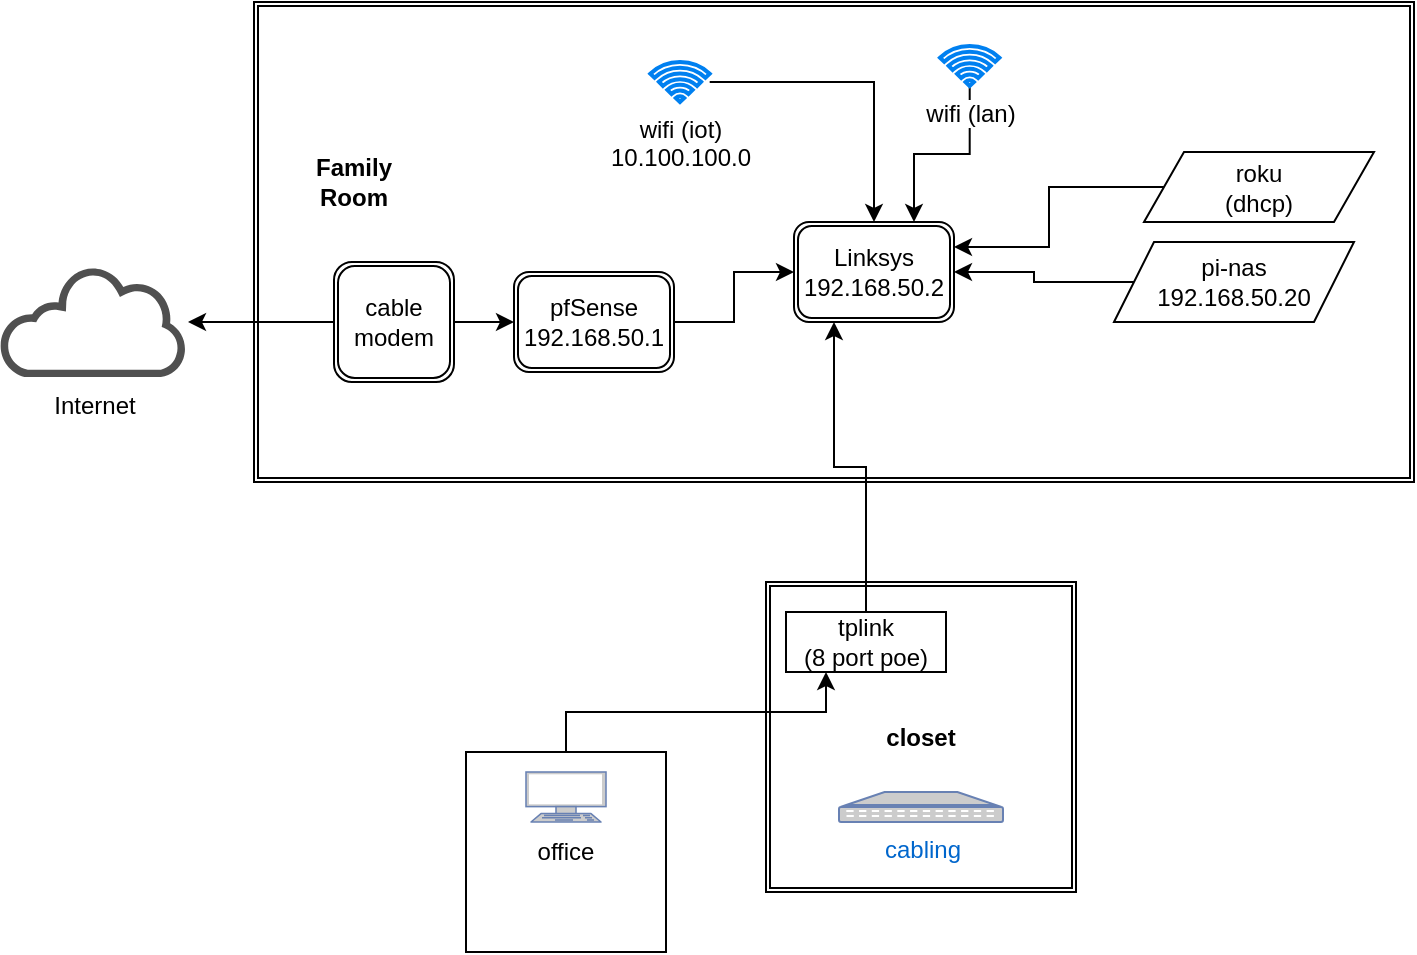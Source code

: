 <mxfile version="13.6.9" type="github" pages="2">
  <diagram id="ifPVkkNWPCx1PBxa3f1W" name="current">
    <mxGraphModel dx="946" dy="646" grid="1" gridSize="10" guides="1" tooltips="1" connect="1" arrows="1" fold="1" page="1" pageScale="1" pageWidth="850" pageHeight="1100" math="0" shadow="0">
      <root>
        <mxCell id="0" />
        <mxCell id="1" parent="0" />
        <mxCell id="FUUc-pOVJsnHqT-475pJ-2" value="" style="shape=ext;double=1;rounded=0;whiteSpace=wrap;html=1;align=left;" vertex="1" parent="1">
          <mxGeometry x="167" y="70" width="580" height="240" as="geometry" />
        </mxCell>
        <mxCell id="aL_iIcGIK7Afld9mCZSJ-18" value="&lt;b&gt;closet&lt;/b&gt;" style="shape=ext;double=1;whiteSpace=wrap;html=1;aspect=fixed;" parent="1" vertex="1">
          <mxGeometry x="423" y="360" width="155" height="155" as="geometry" />
        </mxCell>
        <mxCell id="aL_iIcGIK7Afld9mCZSJ-4" style="edgeStyle=orthogonalEdgeStyle;rounded=0;orthogonalLoop=1;jettySize=auto;html=1;entryX=0;entryY=0.5;entryDx=0;entryDy=0;verticalAlign=middle;" parent="1" source="aL_iIcGIK7Afld9mCZSJ-2" target="aL_iIcGIK7Afld9mCZSJ-5" edge="1">
          <mxGeometry relative="1" as="geometry">
            <mxPoint x="207" y="300" as="targetPoint" />
          </mxGeometry>
        </mxCell>
        <mxCell id="FUUc-pOVJsnHqT-475pJ-8" style="edgeStyle=orthogonalEdgeStyle;rounded=0;orthogonalLoop=1;jettySize=auto;html=1;" edge="1" parent="1" source="aL_iIcGIK7Afld9mCZSJ-2" target="FUUc-pOVJsnHqT-475pJ-6">
          <mxGeometry relative="1" as="geometry">
            <Array as="points">
              <mxPoint x="150" y="230" />
            </Array>
          </mxGeometry>
        </mxCell>
        <mxCell id="aL_iIcGIK7Afld9mCZSJ-2" value="cable&lt;br&gt;modem" style="shape=ext;double=1;rounded=1;whiteSpace=wrap;html=1;" parent="1" vertex="1">
          <mxGeometry x="207" y="200" width="60" height="60" as="geometry" />
        </mxCell>
        <mxCell id="aL_iIcGIK7Afld9mCZSJ-10" style="edgeStyle=orthogonalEdgeStyle;rounded=0;orthogonalLoop=1;jettySize=auto;html=1;entryX=0;entryY=0.5;entryDx=0;entryDy=0;" parent="1" source="aL_iIcGIK7Afld9mCZSJ-5" target="aL_iIcGIK7Afld9mCZSJ-6" edge="1">
          <mxGeometry relative="1" as="geometry" />
        </mxCell>
        <mxCell id="aL_iIcGIK7Afld9mCZSJ-5" value="pfSense&lt;br&gt;192.168.50.1" style="shape=ext;double=1;rounded=1;whiteSpace=wrap;html=1;" parent="1" vertex="1">
          <mxGeometry x="297" y="205" width="80" height="50" as="geometry" />
        </mxCell>
        <mxCell id="aL_iIcGIK7Afld9mCZSJ-6" value="Linksys&lt;br&gt;192.168.50.2" style="shape=ext;double=1;rounded=1;whiteSpace=wrap;html=1;" parent="1" vertex="1">
          <mxGeometry x="437" y="180" width="80" height="50" as="geometry" />
        </mxCell>
        <mxCell id="aL_iIcGIK7Afld9mCZSJ-9" style="edgeStyle=orthogonalEdgeStyle;rounded=0;orthogonalLoop=1;jettySize=auto;html=1;entryX=0.25;entryY=1;entryDx=0;entryDy=0;" parent="1" source="aL_iIcGIK7Afld9mCZSJ-8" target="aL_iIcGIK7Afld9mCZSJ-6" edge="1">
          <mxGeometry relative="1" as="geometry" />
        </mxCell>
        <mxCell id="aL_iIcGIK7Afld9mCZSJ-8" value="tplink&lt;br&gt;(8 port poe)" style="rounded=1;whiteSpace=wrap;html=1;arcSize=0;" parent="1" vertex="1">
          <mxGeometry x="433" y="375" width="80" height="30" as="geometry" />
        </mxCell>
        <mxCell id="aL_iIcGIK7Afld9mCZSJ-13" style="edgeStyle=orthogonalEdgeStyle;rounded=0;orthogonalLoop=1;jettySize=auto;html=1;entryX=0.25;entryY=1;entryDx=0;entryDy=0;exitX=0.5;exitY=0;exitDx=0;exitDy=0;" parent="1" source="aL_iIcGIK7Afld9mCZSJ-11" target="aL_iIcGIK7Afld9mCZSJ-8" edge="1">
          <mxGeometry relative="1" as="geometry" />
        </mxCell>
        <mxCell id="aL_iIcGIK7Afld9mCZSJ-11" value="office" style="whiteSpace=wrap;html=1;aspect=fixed;" parent="1" vertex="1">
          <mxGeometry x="273" y="445" width="100" height="100" as="geometry" />
        </mxCell>
        <mxCell id="FUUc-pOVJsnHqT-475pJ-15" style="edgeStyle=orthogonalEdgeStyle;rounded=0;orthogonalLoop=1;jettySize=auto;html=1;entryX=1;entryY=0.25;entryDx=0;entryDy=0;fontColor=#080808;" edge="1" parent="1" source="aL_iIcGIK7Afld9mCZSJ-14" target="aL_iIcGIK7Afld9mCZSJ-6">
          <mxGeometry relative="1" as="geometry" />
        </mxCell>
        <mxCell id="aL_iIcGIK7Afld9mCZSJ-14" value="roku&lt;br&gt;(dhcp)" style="shape=parallelogram;perimeter=parallelogramPerimeter;whiteSpace=wrap;html=1;fixedSize=1;" parent="1" vertex="1">
          <mxGeometry x="612" y="145" width="115" height="35" as="geometry" />
        </mxCell>
        <mxCell id="aL_iIcGIK7Afld9mCZSJ-17" style="edgeStyle=orthogonalEdgeStyle;rounded=0;orthogonalLoop=1;jettySize=auto;html=1;exitX=0.5;exitY=1;exitDx=0;exitDy=0;" parent="1" source="aL_iIcGIK7Afld9mCZSJ-14" target="aL_iIcGIK7Afld9mCZSJ-14" edge="1">
          <mxGeometry relative="1" as="geometry" />
        </mxCell>
        <mxCell id="FUUc-pOVJsnHqT-475pJ-14" style="edgeStyle=orthogonalEdgeStyle;rounded=0;orthogonalLoop=1;jettySize=auto;html=1;entryX=1;entryY=0.5;entryDx=0;entryDy=0;fontColor=#080808;" edge="1" parent="1" source="aL_iIcGIK7Afld9mCZSJ-20" target="aL_iIcGIK7Afld9mCZSJ-6">
          <mxGeometry relative="1" as="geometry" />
        </mxCell>
        <mxCell id="aL_iIcGIK7Afld9mCZSJ-20" value="pi-nas&lt;br&gt;192.168.50.20" style="shape=parallelogram;perimeter=parallelogramPerimeter;whiteSpace=wrap;html=1;fixedSize=1;" parent="1" vertex="1">
          <mxGeometry x="597" y="190" width="120" height="40" as="geometry" />
        </mxCell>
        <mxCell id="FUUc-pOVJsnHqT-475pJ-5" value="Family Room" style="text;html=1;strokeColor=none;fillColor=none;align=center;verticalAlign=middle;whiteSpace=wrap;rounded=0;fontStyle=1" vertex="1" parent="1">
          <mxGeometry x="197" y="150" width="40" height="20" as="geometry" />
        </mxCell>
        <mxCell id="FUUc-pOVJsnHqT-475pJ-6" value="Internet" style="pointerEvents=1;shadow=0;dashed=0;html=1;strokeColor=none;fillColor=#505050;labelPosition=center;verticalLabelPosition=bottom;outlineConnect=0;verticalAlign=top;align=center;shape=mxgraph.office.clouds.cloud;" vertex="1" parent="1">
          <mxGeometry x="40" y="202.5" width="94" height="55" as="geometry" />
        </mxCell>
        <mxCell id="FUUc-pOVJsnHqT-475pJ-7" value="" style="fontColor=#0066CC;verticalAlign=top;verticalLabelPosition=bottom;labelPosition=center;align=center;html=1;outlineConnect=0;fillColor=#CCCCCC;strokeColor=#6881B3;gradientColor=none;gradientDirection=north;strokeWidth=2;shape=mxgraph.networks.terminal;" vertex="1" parent="1">
          <mxGeometry x="303" y="455" width="40" height="25" as="geometry" />
        </mxCell>
        <mxCell id="FUUc-pOVJsnHqT-475pJ-9" value="cabling" style="fontColor=#0066CC;verticalAlign=top;verticalLabelPosition=bottom;labelPosition=center;align=center;html=1;outlineConnect=0;fillColor=#CCCCCC;strokeColor=#6881B3;gradientColor=none;gradientDirection=north;strokeWidth=2;shape=mxgraph.networks.patch_panel;" vertex="1" parent="1">
          <mxGeometry x="459.5" y="465" width="82" height="15" as="geometry" />
        </mxCell>
        <mxCell id="FUUc-pOVJsnHqT-475pJ-12" style="edgeStyle=orthogonalEdgeStyle;rounded=0;orthogonalLoop=1;jettySize=auto;html=1;entryX=0.75;entryY=0;entryDx=0;entryDy=0;" edge="1" parent="1" source="FUUc-pOVJsnHqT-475pJ-11" target="aL_iIcGIK7Afld9mCZSJ-6">
          <mxGeometry relative="1" as="geometry" />
        </mxCell>
        <mxCell id="FUUc-pOVJsnHqT-475pJ-11" value="wifi (lan)" style="html=1;verticalLabelPosition=bottom;align=center;labelBackgroundColor=#ffffff;verticalAlign=top;strokeWidth=2;strokeColor=#0080F0;shadow=0;dashed=0;shape=mxgraph.ios7.icons.wifi;pointerEvents=1" vertex="1" parent="1">
          <mxGeometry x="510.0" y="92" width="29.7" height="20" as="geometry" />
        </mxCell>
        <mxCell id="5XmLaggAy_b43xKX_nbq-2" value="" style="edgeStyle=orthogonalEdgeStyle;rounded=0;orthogonalLoop=1;jettySize=auto;html=1;fontColor=#080808;" edge="1" parent="1" source="5XmLaggAy_b43xKX_nbq-1" target="aL_iIcGIK7Afld9mCZSJ-6">
          <mxGeometry relative="1" as="geometry" />
        </mxCell>
        <mxCell id="5XmLaggAy_b43xKX_nbq-1" value="wifi (iot)&lt;br&gt;10.100.100.0" style="html=1;verticalLabelPosition=bottom;align=center;labelBackgroundColor=#ffffff;verticalAlign=top;strokeWidth=2;strokeColor=#0080F0;shadow=0;dashed=0;shape=mxgraph.ios7.icons.wifi;pointerEvents=1" vertex="1" parent="1">
          <mxGeometry x="365.15" y="100" width="29.7" height="20" as="geometry" />
        </mxCell>
      </root>
    </mxGraphModel>
  </diagram>
  <diagram name="future" id="d3-WuIIbRXEfiGxjKwmz">
    <mxGraphModel dx="946" dy="646" grid="1" gridSize="10" guides="1" tooltips="1" connect="1" arrows="1" fold="1" page="1" pageScale="1" pageWidth="850" pageHeight="1100" math="0" shadow="0">
      <root>
        <mxCell id="P8fGTEg5Ofr0sFXxTcs9-0" />
        <mxCell id="P8fGTEg5Ofr0sFXxTcs9-1" parent="P8fGTEg5Ofr0sFXxTcs9-0" />
        <mxCell id="P8fGTEg5Ofr0sFXxTcs9-2" value="" style="shape=ext;double=1;rounded=0;whiteSpace=wrap;html=1;align=left;" vertex="1" parent="P8fGTEg5Ofr0sFXxTcs9-1">
          <mxGeometry x="100" y="120" width="580" height="200" as="geometry" />
        </mxCell>
        <mxCell id="P8fGTEg5Ofr0sFXxTcs9-3" value="&lt;b&gt;closet&lt;/b&gt;" style="shape=ext;double=1;whiteSpace=wrap;html=1;aspect=fixed;" vertex="1" parent="P8fGTEg5Ofr0sFXxTcs9-1">
          <mxGeometry x="330" y="345" width="155" height="155" as="geometry" />
        </mxCell>
        <mxCell id="P8fGTEg5Ofr0sFXxTcs9-4" style="edgeStyle=orthogonalEdgeStyle;rounded=0;orthogonalLoop=1;jettySize=auto;html=1;entryX=0;entryY=0.5;entryDx=0;entryDy=0;verticalAlign=middle;" edge="1" parent="P8fGTEg5Ofr0sFXxTcs9-1" source="P8fGTEg5Ofr0sFXxTcs9-6" target="P8fGTEg5Ofr0sFXxTcs9-8">
          <mxGeometry relative="1" as="geometry">
            <mxPoint x="140" y="310" as="targetPoint" />
          </mxGeometry>
        </mxCell>
        <mxCell id="P8fGTEg5Ofr0sFXxTcs9-5" style="edgeStyle=orthogonalEdgeStyle;rounded=0;orthogonalLoop=1;jettySize=auto;html=1;" edge="1" parent="P8fGTEg5Ofr0sFXxTcs9-1" source="P8fGTEg5Ofr0sFXxTcs9-6" target="P8fGTEg5Ofr0sFXxTcs9-20">
          <mxGeometry relative="1" as="geometry">
            <Array as="points">
              <mxPoint x="83" y="240" />
            </Array>
          </mxGeometry>
        </mxCell>
        <mxCell id="P8fGTEg5Ofr0sFXxTcs9-6" value="cable&lt;br&gt;modem" style="shape=ext;double=1;rounded=1;whiteSpace=wrap;html=1;" vertex="1" parent="P8fGTEg5Ofr0sFXxTcs9-1">
          <mxGeometry x="140" y="210" width="60" height="60" as="geometry" />
        </mxCell>
        <mxCell id="P8fGTEg5Ofr0sFXxTcs9-7" style="edgeStyle=orthogonalEdgeStyle;rounded=0;orthogonalLoop=1;jettySize=auto;html=1;entryX=0;entryY=0.5;entryDx=0;entryDy=0;" edge="1" parent="P8fGTEg5Ofr0sFXxTcs9-1" source="P8fGTEg5Ofr0sFXxTcs9-8" target="P8fGTEg5Ofr0sFXxTcs9-9">
          <mxGeometry relative="1" as="geometry" />
        </mxCell>
        <mxCell id="P8fGTEg5Ofr0sFXxTcs9-8" value="pfSense&lt;br&gt;192.168.50.1" style="shape=ext;double=1;rounded=1;whiteSpace=wrap;html=1;" vertex="1" parent="P8fGTEg5Ofr0sFXxTcs9-1">
          <mxGeometry x="230" y="215" width="80" height="50" as="geometry" />
        </mxCell>
        <mxCell id="P8fGTEg5Ofr0sFXxTcs9-9" value="tplink&lt;br&gt;192.168.50.11" style="shape=ext;double=1;rounded=1;whiteSpace=wrap;html=1;" vertex="1" parent="P8fGTEg5Ofr0sFXxTcs9-1">
          <mxGeometry x="370" y="190" width="80" height="50" as="geometry" />
        </mxCell>
        <mxCell id="P8fGTEg5Ofr0sFXxTcs9-10" style="edgeStyle=orthogonalEdgeStyle;rounded=0;orthogonalLoop=1;jettySize=auto;html=1;entryX=0.25;entryY=1;entryDx=0;entryDy=0;" edge="1" parent="P8fGTEg5Ofr0sFXxTcs9-1" source="P8fGTEg5Ofr0sFXxTcs9-11" target="P8fGTEg5Ofr0sFXxTcs9-9">
          <mxGeometry relative="1" as="geometry" />
        </mxCell>
        <mxCell id="P8fGTEg5Ofr0sFXxTcs9-11" value="tplink&lt;br&gt;(8 port poe)" style="rounded=1;whiteSpace=wrap;html=1;arcSize=0;" vertex="1" parent="P8fGTEg5Ofr0sFXxTcs9-1">
          <mxGeometry x="340" y="360" width="80" height="30" as="geometry" />
        </mxCell>
        <mxCell id="P8fGTEg5Ofr0sFXxTcs9-12" style="edgeStyle=orthogonalEdgeStyle;rounded=0;orthogonalLoop=1;jettySize=auto;html=1;entryX=0.25;entryY=1;entryDx=0;entryDy=0;exitX=0.5;exitY=0;exitDx=0;exitDy=0;" edge="1" parent="P8fGTEg5Ofr0sFXxTcs9-1" source="P8fGTEg5Ofr0sFXxTcs9-13" target="P8fGTEg5Ofr0sFXxTcs9-11">
          <mxGeometry relative="1" as="geometry" />
        </mxCell>
        <mxCell id="P8fGTEg5Ofr0sFXxTcs9-13" value="office" style="whiteSpace=wrap;html=1;aspect=fixed;" vertex="1" parent="P8fGTEg5Ofr0sFXxTcs9-1">
          <mxGeometry x="180" y="430" width="100" height="100" as="geometry" />
        </mxCell>
        <mxCell id="P8fGTEg5Ofr0sFXxTcs9-14" style="edgeStyle=orthogonalEdgeStyle;rounded=0;orthogonalLoop=1;jettySize=auto;html=1;entryX=1;entryY=0.25;entryDx=0;entryDy=0;fontColor=#080808;" edge="1" parent="P8fGTEg5Ofr0sFXxTcs9-1" source="P8fGTEg5Ofr0sFXxTcs9-15" target="P8fGTEg5Ofr0sFXxTcs9-9">
          <mxGeometry relative="1" as="geometry" />
        </mxCell>
        <mxCell id="P8fGTEg5Ofr0sFXxTcs9-15" value="roku&lt;br&gt;(dhcp)" style="shape=parallelogram;perimeter=parallelogramPerimeter;whiteSpace=wrap;html=1;fixedSize=1;" vertex="1" parent="P8fGTEg5Ofr0sFXxTcs9-1">
          <mxGeometry x="545" y="155" width="115" height="35" as="geometry" />
        </mxCell>
        <mxCell id="P8fGTEg5Ofr0sFXxTcs9-16" style="edgeStyle=orthogonalEdgeStyle;rounded=0;orthogonalLoop=1;jettySize=auto;html=1;exitX=0.5;exitY=1;exitDx=0;exitDy=0;" edge="1" parent="P8fGTEg5Ofr0sFXxTcs9-1" source="P8fGTEg5Ofr0sFXxTcs9-15" target="P8fGTEg5Ofr0sFXxTcs9-15">
          <mxGeometry relative="1" as="geometry" />
        </mxCell>
        <mxCell id="P8fGTEg5Ofr0sFXxTcs9-17" style="edgeStyle=orthogonalEdgeStyle;rounded=0;orthogonalLoop=1;jettySize=auto;html=1;entryX=1;entryY=0.5;entryDx=0;entryDy=0;fontColor=#080808;" edge="1" parent="P8fGTEg5Ofr0sFXxTcs9-1" source="P8fGTEg5Ofr0sFXxTcs9-18" target="P8fGTEg5Ofr0sFXxTcs9-9">
          <mxGeometry relative="1" as="geometry" />
        </mxCell>
        <mxCell id="P8fGTEg5Ofr0sFXxTcs9-18" value="pi-nas&lt;br&gt;192.168.50.20" style="shape=parallelogram;perimeter=parallelogramPerimeter;whiteSpace=wrap;html=1;fixedSize=1;" vertex="1" parent="P8fGTEg5Ofr0sFXxTcs9-1">
          <mxGeometry x="530" y="200" width="120" height="40" as="geometry" />
        </mxCell>
        <mxCell id="P8fGTEg5Ofr0sFXxTcs9-19" value="Family Room" style="text;html=1;strokeColor=none;fillColor=none;align=center;verticalAlign=middle;whiteSpace=wrap;rounded=0;fontStyle=1" vertex="1" parent="P8fGTEg5Ofr0sFXxTcs9-1">
          <mxGeometry x="130" y="160" width="40" height="20" as="geometry" />
        </mxCell>
        <mxCell id="P8fGTEg5Ofr0sFXxTcs9-20" value="Internet" style="pointerEvents=1;shadow=0;dashed=0;html=1;strokeColor=none;fillColor=#505050;labelPosition=center;verticalLabelPosition=bottom;outlineConnect=0;verticalAlign=top;align=center;shape=mxgraph.office.clouds.cloud;" vertex="1" parent="P8fGTEg5Ofr0sFXxTcs9-1">
          <mxGeometry x="36" y="40" width="94" height="55" as="geometry" />
        </mxCell>
        <mxCell id="P8fGTEg5Ofr0sFXxTcs9-21" value="" style="fontColor=#0066CC;verticalAlign=top;verticalLabelPosition=bottom;labelPosition=center;align=center;html=1;outlineConnect=0;fillColor=#CCCCCC;strokeColor=#6881B3;gradientColor=none;gradientDirection=north;strokeWidth=2;shape=mxgraph.networks.terminal;" vertex="1" parent="P8fGTEg5Ofr0sFXxTcs9-1">
          <mxGeometry x="210" y="440" width="40" height="25" as="geometry" />
        </mxCell>
        <mxCell id="P8fGTEg5Ofr0sFXxTcs9-22" value="cabling" style="fontColor=#0066CC;verticalAlign=top;verticalLabelPosition=bottom;labelPosition=center;align=center;html=1;outlineConnect=0;fillColor=#CCCCCC;strokeColor=#6881B3;gradientColor=none;gradientDirection=north;strokeWidth=2;shape=mxgraph.networks.patch_panel;" vertex="1" parent="P8fGTEg5Ofr0sFXxTcs9-1">
          <mxGeometry x="366.5" y="450" width="82" height="15" as="geometry" />
        </mxCell>
        <mxCell id="P8fGTEg5Ofr0sFXxTcs9-23" style="edgeStyle=orthogonalEdgeStyle;rounded=0;orthogonalLoop=1;jettySize=auto;html=1;" edge="1" parent="P8fGTEg5Ofr0sFXxTcs9-1" source="P8fGTEg5Ofr0sFXxTcs9-24" target="P8fGTEg5Ofr0sFXxTcs9-9">
          <mxGeometry relative="1" as="geometry" />
        </mxCell>
        <mxCell id="933HcCx70lSn-ToWSUB9-0" value="" style="edgeStyle=orthogonalEdgeStyle;rounded=0;orthogonalLoop=1;jettySize=auto;html=1;fontColor=#080808;" edge="1" parent="P8fGTEg5Ofr0sFXxTcs9-1" source="P8fGTEg5Ofr0sFXxTcs9-24" target="P8fGTEg5Ofr0sFXxTcs9-9">
          <mxGeometry relative="1" as="geometry" />
        </mxCell>
        <mxCell id="P8fGTEg5Ofr0sFXxTcs9-24" value="unifi AP" style="html=1;verticalLabelPosition=bottom;align=center;labelBackgroundColor=#ffffff;verticalAlign=top;strokeWidth=2;strokeColor=#0080F0;shadow=0;dashed=0;shape=mxgraph.ios7.icons.wifi;pointerEvents=1" vertex="1" parent="P8fGTEg5Ofr0sFXxTcs9-1">
          <mxGeometry x="485.0" y="250" width="29.7" height="20" as="geometry" />
        </mxCell>
      </root>
    </mxGraphModel>
  </diagram>
</mxfile>

